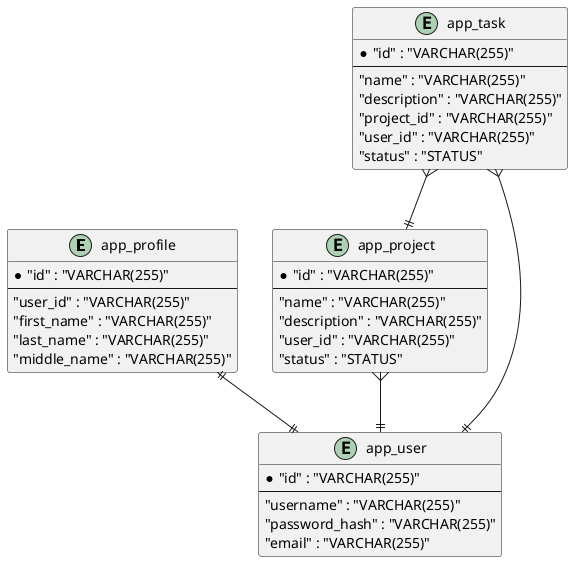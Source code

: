 @startuml 
'!pragma graphviz_dot jdot
'!pragma layout smetana 
entity "app_profile" {
    *"id" : "VARCHAR(255)"
---
    "user_id" : "VARCHAR(255)"
    "first_name" : "VARCHAR(255)"
    "last_name" : "VARCHAR(255)"
    "middle_name" : "VARCHAR(255)"
}

entity "app_project" {
    *"id" : "VARCHAR(255)"
---
    "name" : "VARCHAR(255)"
    "description" : "VARCHAR(255)"
    "user_id" : "VARCHAR(255)"
    "status" : "STATUS"
}

entity "app_task" {
    *"id" : "VARCHAR(255)"
---
    "name" : "VARCHAR(255)"
    "description" : "VARCHAR(255)"
    "project_id" : "VARCHAR(255)"
    "user_id" : "VARCHAR(255)"
    "status" : "STATUS"
}

entity "app_user" {
    *"id" : "VARCHAR(255)"
---
    "username" : "VARCHAR(255)"
    "password_hash" : "VARCHAR(255)"
    "email" : "VARCHAR(255)"
}

app_profile ||--|| app_user
app_project }--|| app_user
app_task }--|| app_project
app_task }--|| app_user

@enduml
